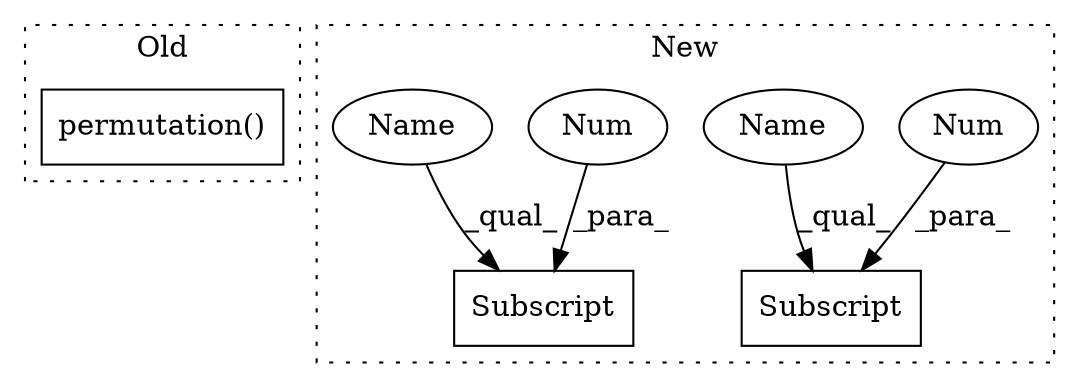 digraph G {
subgraph cluster0 {
1 [label="permutation()" a="75" s="2127,2156" l="22,1" shape="box"];
label = "Old";
style="dotted";
}
subgraph cluster1 {
2 [label="Subscript" a="63" s="1953,0" l="13,0" shape="box"];
3 [label="Num" a="76" s="1963" l="2" shape="ellipse"];
4 [label="Subscript" a="63" s="2291,0" l="13,0" shape="box"];
5 [label="Num" a="76" s="2301" l="2" shape="ellipse"];
6 [label="Name" a="87" s="2291" l="9" shape="ellipse"];
7 [label="Name" a="87" s="1953" l="9" shape="ellipse"];
label = "New";
style="dotted";
}
3 -> 2 [label="_para_"];
5 -> 4 [label="_para_"];
6 -> 4 [label="_qual_"];
7 -> 2 [label="_qual_"];
}
